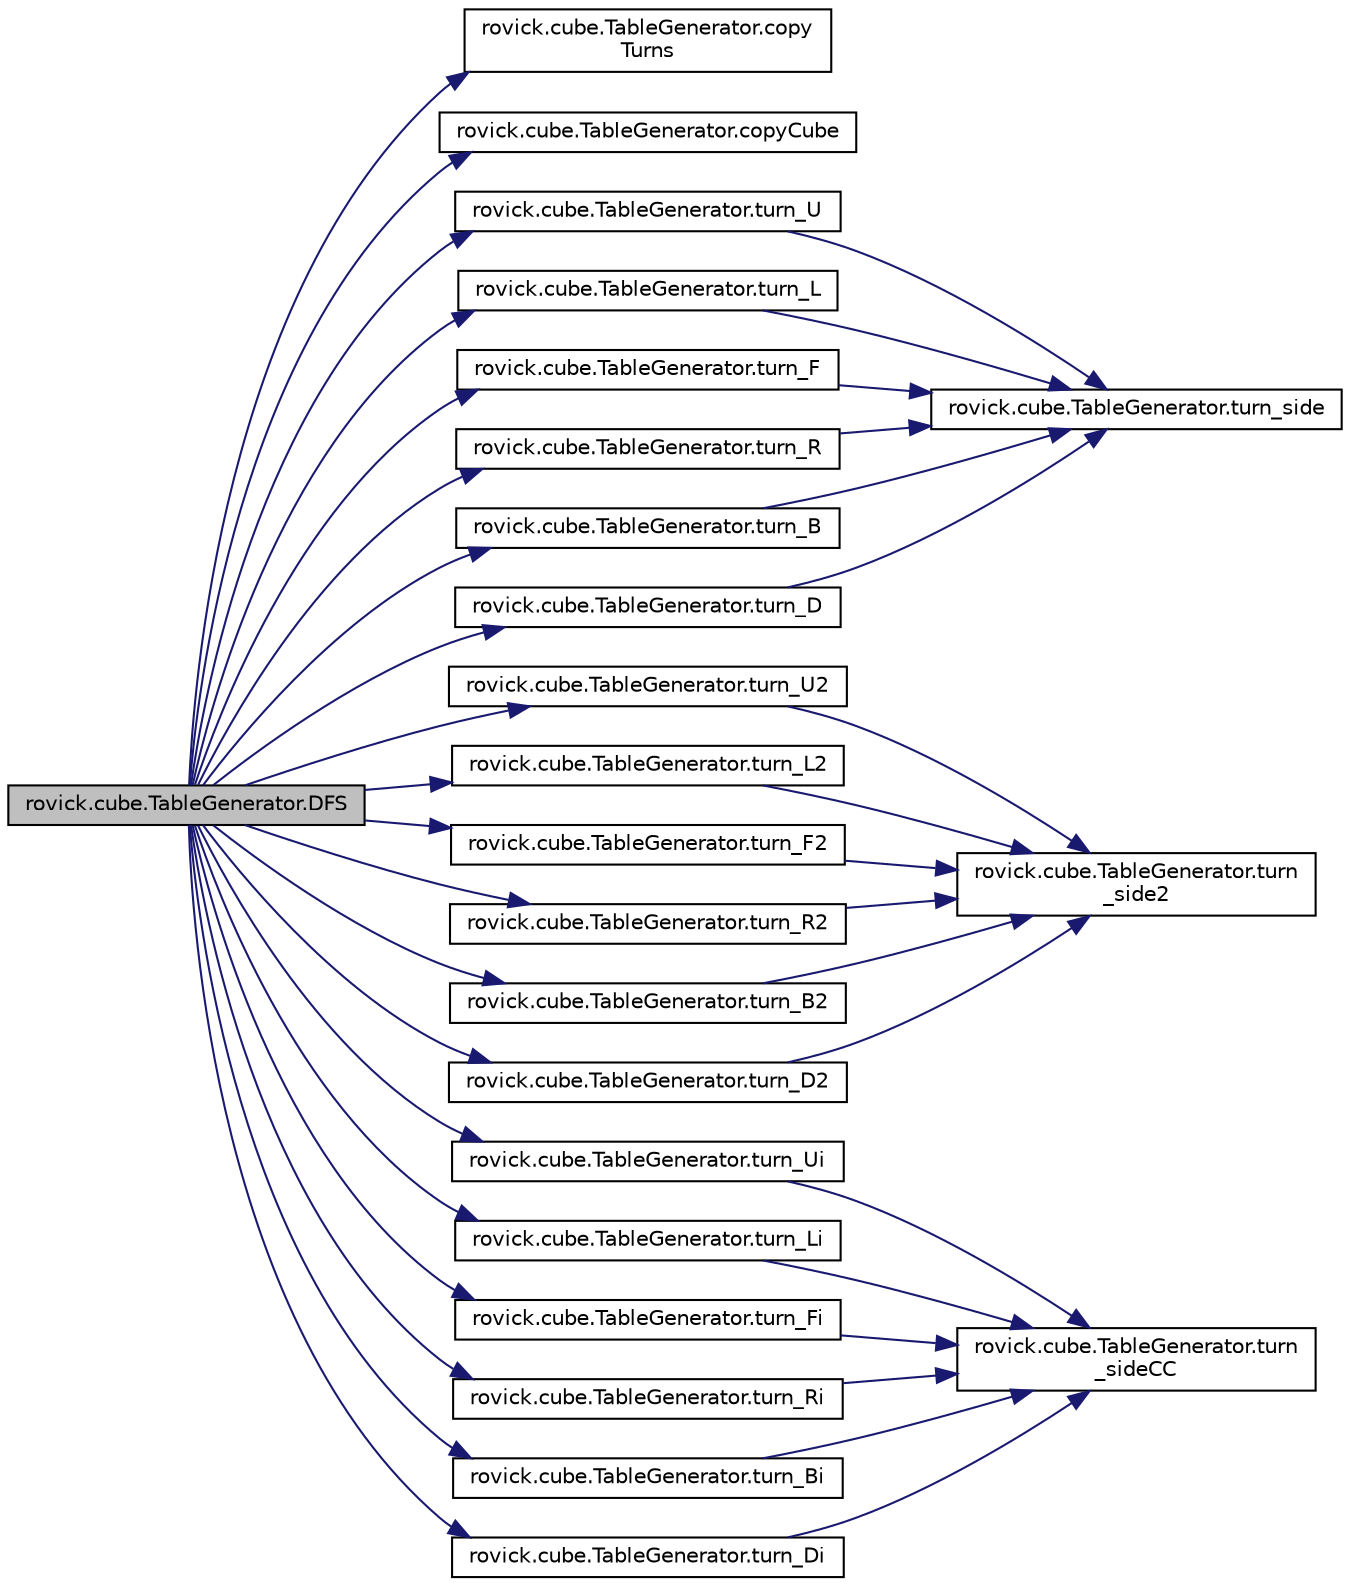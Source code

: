 digraph "rovick.cube.TableGenerator.DFS"
{
  edge [fontname="Helvetica",fontsize="10",labelfontname="Helvetica",labelfontsize="10"];
  node [fontname="Helvetica",fontsize="10",shape=record];
  rankdir="LR";
  Node0 [label="rovick.cube.TableGenerator.DFS",height=0.2,width=0.4,color="black", fillcolor="grey75", style="filled", fontcolor="black"];
  Node0 -> Node1 [color="midnightblue",fontsize="10",style="solid",fontname="Helvetica"];
  Node1 [label="rovick.cube.TableGenerator.copy\lTurns",height=0.2,width=0.4,color="black", fillcolor="white", style="filled",URL="$classrovick_1_1cube_1_1_table_generator_ae821efe750ff1569a23336977913799f.html#ae821efe750ff1569a23336977913799f"];
  Node0 -> Node2 [color="midnightblue",fontsize="10",style="solid",fontname="Helvetica"];
  Node2 [label="rovick.cube.TableGenerator.copyCube",height=0.2,width=0.4,color="black", fillcolor="white", style="filled",URL="$classrovick_1_1cube_1_1_table_generator_a50c620c9199acd6268d4c326f1ab8cf9.html#a50c620c9199acd6268d4c326f1ab8cf9"];
  Node0 -> Node3 [color="midnightblue",fontsize="10",style="solid",fontname="Helvetica"];
  Node3 [label="rovick.cube.TableGenerator.turn_U",height=0.2,width=0.4,color="black", fillcolor="white", style="filled",URL="$classrovick_1_1cube_1_1_table_generator_acadb86429347458295705b2e6a393bbe.html#acadb86429347458295705b2e6a393bbe"];
  Node3 -> Node4 [color="midnightblue",fontsize="10",style="solid",fontname="Helvetica"];
  Node4 [label="rovick.cube.TableGenerator.turn_side",height=0.2,width=0.4,color="black", fillcolor="white", style="filled",URL="$classrovick_1_1cube_1_1_table_generator_a3cdaddab03415947139b77310b80c780.html#a3cdaddab03415947139b77310b80c780"];
  Node0 -> Node5 [color="midnightblue",fontsize="10",style="solid",fontname="Helvetica"];
  Node5 [label="rovick.cube.TableGenerator.turn_U2",height=0.2,width=0.4,color="black", fillcolor="white", style="filled",URL="$classrovick_1_1cube_1_1_table_generator_a4f52d747a9265142da4ac23e2d120f66.html#a4f52d747a9265142da4ac23e2d120f66"];
  Node5 -> Node6 [color="midnightblue",fontsize="10",style="solid",fontname="Helvetica"];
  Node6 [label="rovick.cube.TableGenerator.turn\l_side2",height=0.2,width=0.4,color="black", fillcolor="white", style="filled",URL="$classrovick_1_1cube_1_1_table_generator_ad20f0ddf20bd858bb561a7d54c7f7d48.html#ad20f0ddf20bd858bb561a7d54c7f7d48"];
  Node0 -> Node7 [color="midnightblue",fontsize="10",style="solid",fontname="Helvetica"];
  Node7 [label="rovick.cube.TableGenerator.turn_Ui",height=0.2,width=0.4,color="black", fillcolor="white", style="filled",URL="$classrovick_1_1cube_1_1_table_generator_a12f2d38f329219ae70b10a4bfd76913c.html#a12f2d38f329219ae70b10a4bfd76913c"];
  Node7 -> Node8 [color="midnightblue",fontsize="10",style="solid",fontname="Helvetica"];
  Node8 [label="rovick.cube.TableGenerator.turn\l_sideCC",height=0.2,width=0.4,color="black", fillcolor="white", style="filled",URL="$classrovick_1_1cube_1_1_table_generator_a58008c88cea80db4c5f7352e3ae75e0e.html#a58008c88cea80db4c5f7352e3ae75e0e"];
  Node0 -> Node9 [color="midnightblue",fontsize="10",style="solid",fontname="Helvetica"];
  Node9 [label="rovick.cube.TableGenerator.turn_L",height=0.2,width=0.4,color="black", fillcolor="white", style="filled",URL="$classrovick_1_1cube_1_1_table_generator_a5f15be144407fe8005a21822636af198.html#a5f15be144407fe8005a21822636af198"];
  Node9 -> Node4 [color="midnightblue",fontsize="10",style="solid",fontname="Helvetica"];
  Node0 -> Node10 [color="midnightblue",fontsize="10",style="solid",fontname="Helvetica"];
  Node10 [label="rovick.cube.TableGenerator.turn_L2",height=0.2,width=0.4,color="black", fillcolor="white", style="filled",URL="$classrovick_1_1cube_1_1_table_generator_a6ec167f18d41ad45aa0a95f603b35cb5.html#a6ec167f18d41ad45aa0a95f603b35cb5"];
  Node10 -> Node6 [color="midnightblue",fontsize="10",style="solid",fontname="Helvetica"];
  Node0 -> Node11 [color="midnightblue",fontsize="10",style="solid",fontname="Helvetica"];
  Node11 [label="rovick.cube.TableGenerator.turn_Li",height=0.2,width=0.4,color="black", fillcolor="white", style="filled",URL="$classrovick_1_1cube_1_1_table_generator_a70e601a35da5f01defc404f912a8dd53.html#a70e601a35da5f01defc404f912a8dd53"];
  Node11 -> Node8 [color="midnightblue",fontsize="10",style="solid",fontname="Helvetica"];
  Node0 -> Node12 [color="midnightblue",fontsize="10",style="solid",fontname="Helvetica"];
  Node12 [label="rovick.cube.TableGenerator.turn_F",height=0.2,width=0.4,color="black", fillcolor="white", style="filled",URL="$classrovick_1_1cube_1_1_table_generator_a78ab3f8f66f6172f3523613b77daaab3.html#a78ab3f8f66f6172f3523613b77daaab3"];
  Node12 -> Node4 [color="midnightblue",fontsize="10",style="solid",fontname="Helvetica"];
  Node0 -> Node13 [color="midnightblue",fontsize="10",style="solid",fontname="Helvetica"];
  Node13 [label="rovick.cube.TableGenerator.turn_F2",height=0.2,width=0.4,color="black", fillcolor="white", style="filled",URL="$classrovick_1_1cube_1_1_table_generator_acdc6e6e568ae7b5bd02a2d304896f6db.html#acdc6e6e568ae7b5bd02a2d304896f6db"];
  Node13 -> Node6 [color="midnightblue",fontsize="10",style="solid",fontname="Helvetica"];
  Node0 -> Node14 [color="midnightblue",fontsize="10",style="solid",fontname="Helvetica"];
  Node14 [label="rovick.cube.TableGenerator.turn_Fi",height=0.2,width=0.4,color="black", fillcolor="white", style="filled",URL="$classrovick_1_1cube_1_1_table_generator_a442559c3a35399cc6855bb3be803c6de.html#a442559c3a35399cc6855bb3be803c6de"];
  Node14 -> Node8 [color="midnightblue",fontsize="10",style="solid",fontname="Helvetica"];
  Node0 -> Node15 [color="midnightblue",fontsize="10",style="solid",fontname="Helvetica"];
  Node15 [label="rovick.cube.TableGenerator.turn_R",height=0.2,width=0.4,color="black", fillcolor="white", style="filled",URL="$classrovick_1_1cube_1_1_table_generator_ac8ba4336d91e476f8ee83071c2d71a97.html#ac8ba4336d91e476f8ee83071c2d71a97"];
  Node15 -> Node4 [color="midnightblue",fontsize="10",style="solid",fontname="Helvetica"];
  Node0 -> Node16 [color="midnightblue",fontsize="10",style="solid",fontname="Helvetica"];
  Node16 [label="rovick.cube.TableGenerator.turn_R2",height=0.2,width=0.4,color="black", fillcolor="white", style="filled",URL="$classrovick_1_1cube_1_1_table_generator_aca63c9fd4e1dcdfdf5c0c34323a668db.html#aca63c9fd4e1dcdfdf5c0c34323a668db"];
  Node16 -> Node6 [color="midnightblue",fontsize="10",style="solid",fontname="Helvetica"];
  Node0 -> Node17 [color="midnightblue",fontsize="10",style="solid",fontname="Helvetica"];
  Node17 [label="rovick.cube.TableGenerator.turn_Ri",height=0.2,width=0.4,color="black", fillcolor="white", style="filled",URL="$classrovick_1_1cube_1_1_table_generator_ace21f86a2ec6de4dacef07c32d1d4541.html#ace21f86a2ec6de4dacef07c32d1d4541"];
  Node17 -> Node8 [color="midnightblue",fontsize="10",style="solid",fontname="Helvetica"];
  Node0 -> Node18 [color="midnightblue",fontsize="10",style="solid",fontname="Helvetica"];
  Node18 [label="rovick.cube.TableGenerator.turn_B",height=0.2,width=0.4,color="black", fillcolor="white", style="filled",URL="$classrovick_1_1cube_1_1_table_generator_aa8f213521d82f3589301da7505c8f375.html#aa8f213521d82f3589301da7505c8f375"];
  Node18 -> Node4 [color="midnightblue",fontsize="10",style="solid",fontname="Helvetica"];
  Node0 -> Node19 [color="midnightblue",fontsize="10",style="solid",fontname="Helvetica"];
  Node19 [label="rovick.cube.TableGenerator.turn_B2",height=0.2,width=0.4,color="black", fillcolor="white", style="filled",URL="$classrovick_1_1cube_1_1_table_generator_ab519c6cae2115523bf533912787477e8.html#ab519c6cae2115523bf533912787477e8"];
  Node19 -> Node6 [color="midnightblue",fontsize="10",style="solid",fontname="Helvetica"];
  Node0 -> Node20 [color="midnightblue",fontsize="10",style="solid",fontname="Helvetica"];
  Node20 [label="rovick.cube.TableGenerator.turn_Bi",height=0.2,width=0.4,color="black", fillcolor="white", style="filled",URL="$classrovick_1_1cube_1_1_table_generator_a34cfc489933f2a637099ddfef6dcc2c7.html#a34cfc489933f2a637099ddfef6dcc2c7"];
  Node20 -> Node8 [color="midnightblue",fontsize="10",style="solid",fontname="Helvetica"];
  Node0 -> Node21 [color="midnightblue",fontsize="10",style="solid",fontname="Helvetica"];
  Node21 [label="rovick.cube.TableGenerator.turn_D",height=0.2,width=0.4,color="black", fillcolor="white", style="filled",URL="$classrovick_1_1cube_1_1_table_generator_a33013d9eef02477de6fecd1a4b666aee.html#a33013d9eef02477de6fecd1a4b666aee"];
  Node21 -> Node4 [color="midnightblue",fontsize="10",style="solid",fontname="Helvetica"];
  Node0 -> Node22 [color="midnightblue",fontsize="10",style="solid",fontname="Helvetica"];
  Node22 [label="rovick.cube.TableGenerator.turn_D2",height=0.2,width=0.4,color="black", fillcolor="white", style="filled",URL="$classrovick_1_1cube_1_1_table_generator_a49338165c9f40530c0201c97ca5370d4.html#a49338165c9f40530c0201c97ca5370d4"];
  Node22 -> Node6 [color="midnightblue",fontsize="10",style="solid",fontname="Helvetica"];
  Node0 -> Node23 [color="midnightblue",fontsize="10",style="solid",fontname="Helvetica"];
  Node23 [label="rovick.cube.TableGenerator.turn_Di",height=0.2,width=0.4,color="black", fillcolor="white", style="filled",URL="$classrovick_1_1cube_1_1_table_generator_a4f84d565393f3f1507c565364524ac67.html#a4f84d565393f3f1507c565364524ac67"];
  Node23 -> Node8 [color="midnightblue",fontsize="10",style="solid",fontname="Helvetica"];
}
